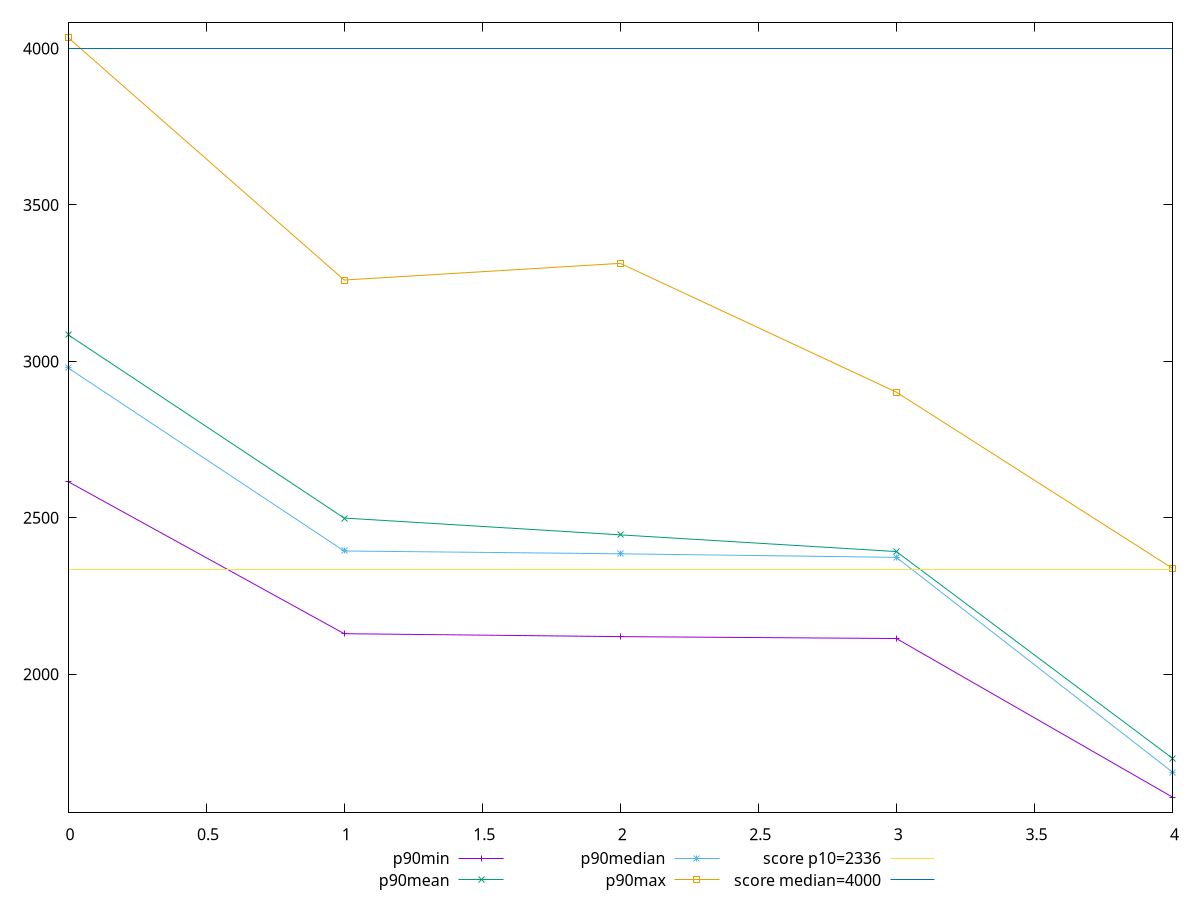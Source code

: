 reset

$p90Min <<EOF
0 2615.8235000000004
1 2129.698
2 2120.32085
3 2114.2505
4 1607.2624999999998
EOF

$p90Mean <<EOF
0 3085.28914893617
1 2499.243867021276
2 2445.5063037234045
3 2392.1437372340424
4 1731.297943617022
EOF

$p90Median <<EOF
0 2979.28025
1 2394.0252499999997
2 2385.03975
3 2373.6675
4 1687.1317499999998
EOF

$p90Max <<EOF
0 4035.1994999999997
1 3260.0780000000004
2 3313.34
3 2901.6150000000002
4 2338.4865
EOF

set key outside below
set xrange [0:4]
set yrange [1558.7037599999999:4083.7582399999997]
set trange [1558.7037599999999:4083.7582399999997]
set terminal svg size 640, 560 enhanced background rgb 'white'
set output "report_00015_2021-02-09T16-11-33.973Z/first-meaningful-paint/progression/value.svg"

plot $p90Min title "p90min" with linespoints, \
     $p90Mean title "p90mean" with linespoints, \
     $p90Median title "p90median" with linespoints, \
     $p90Max title "p90max" with linespoints, \
     2336 title "score p10=2336", \
     4000 title "score median=4000"

reset
